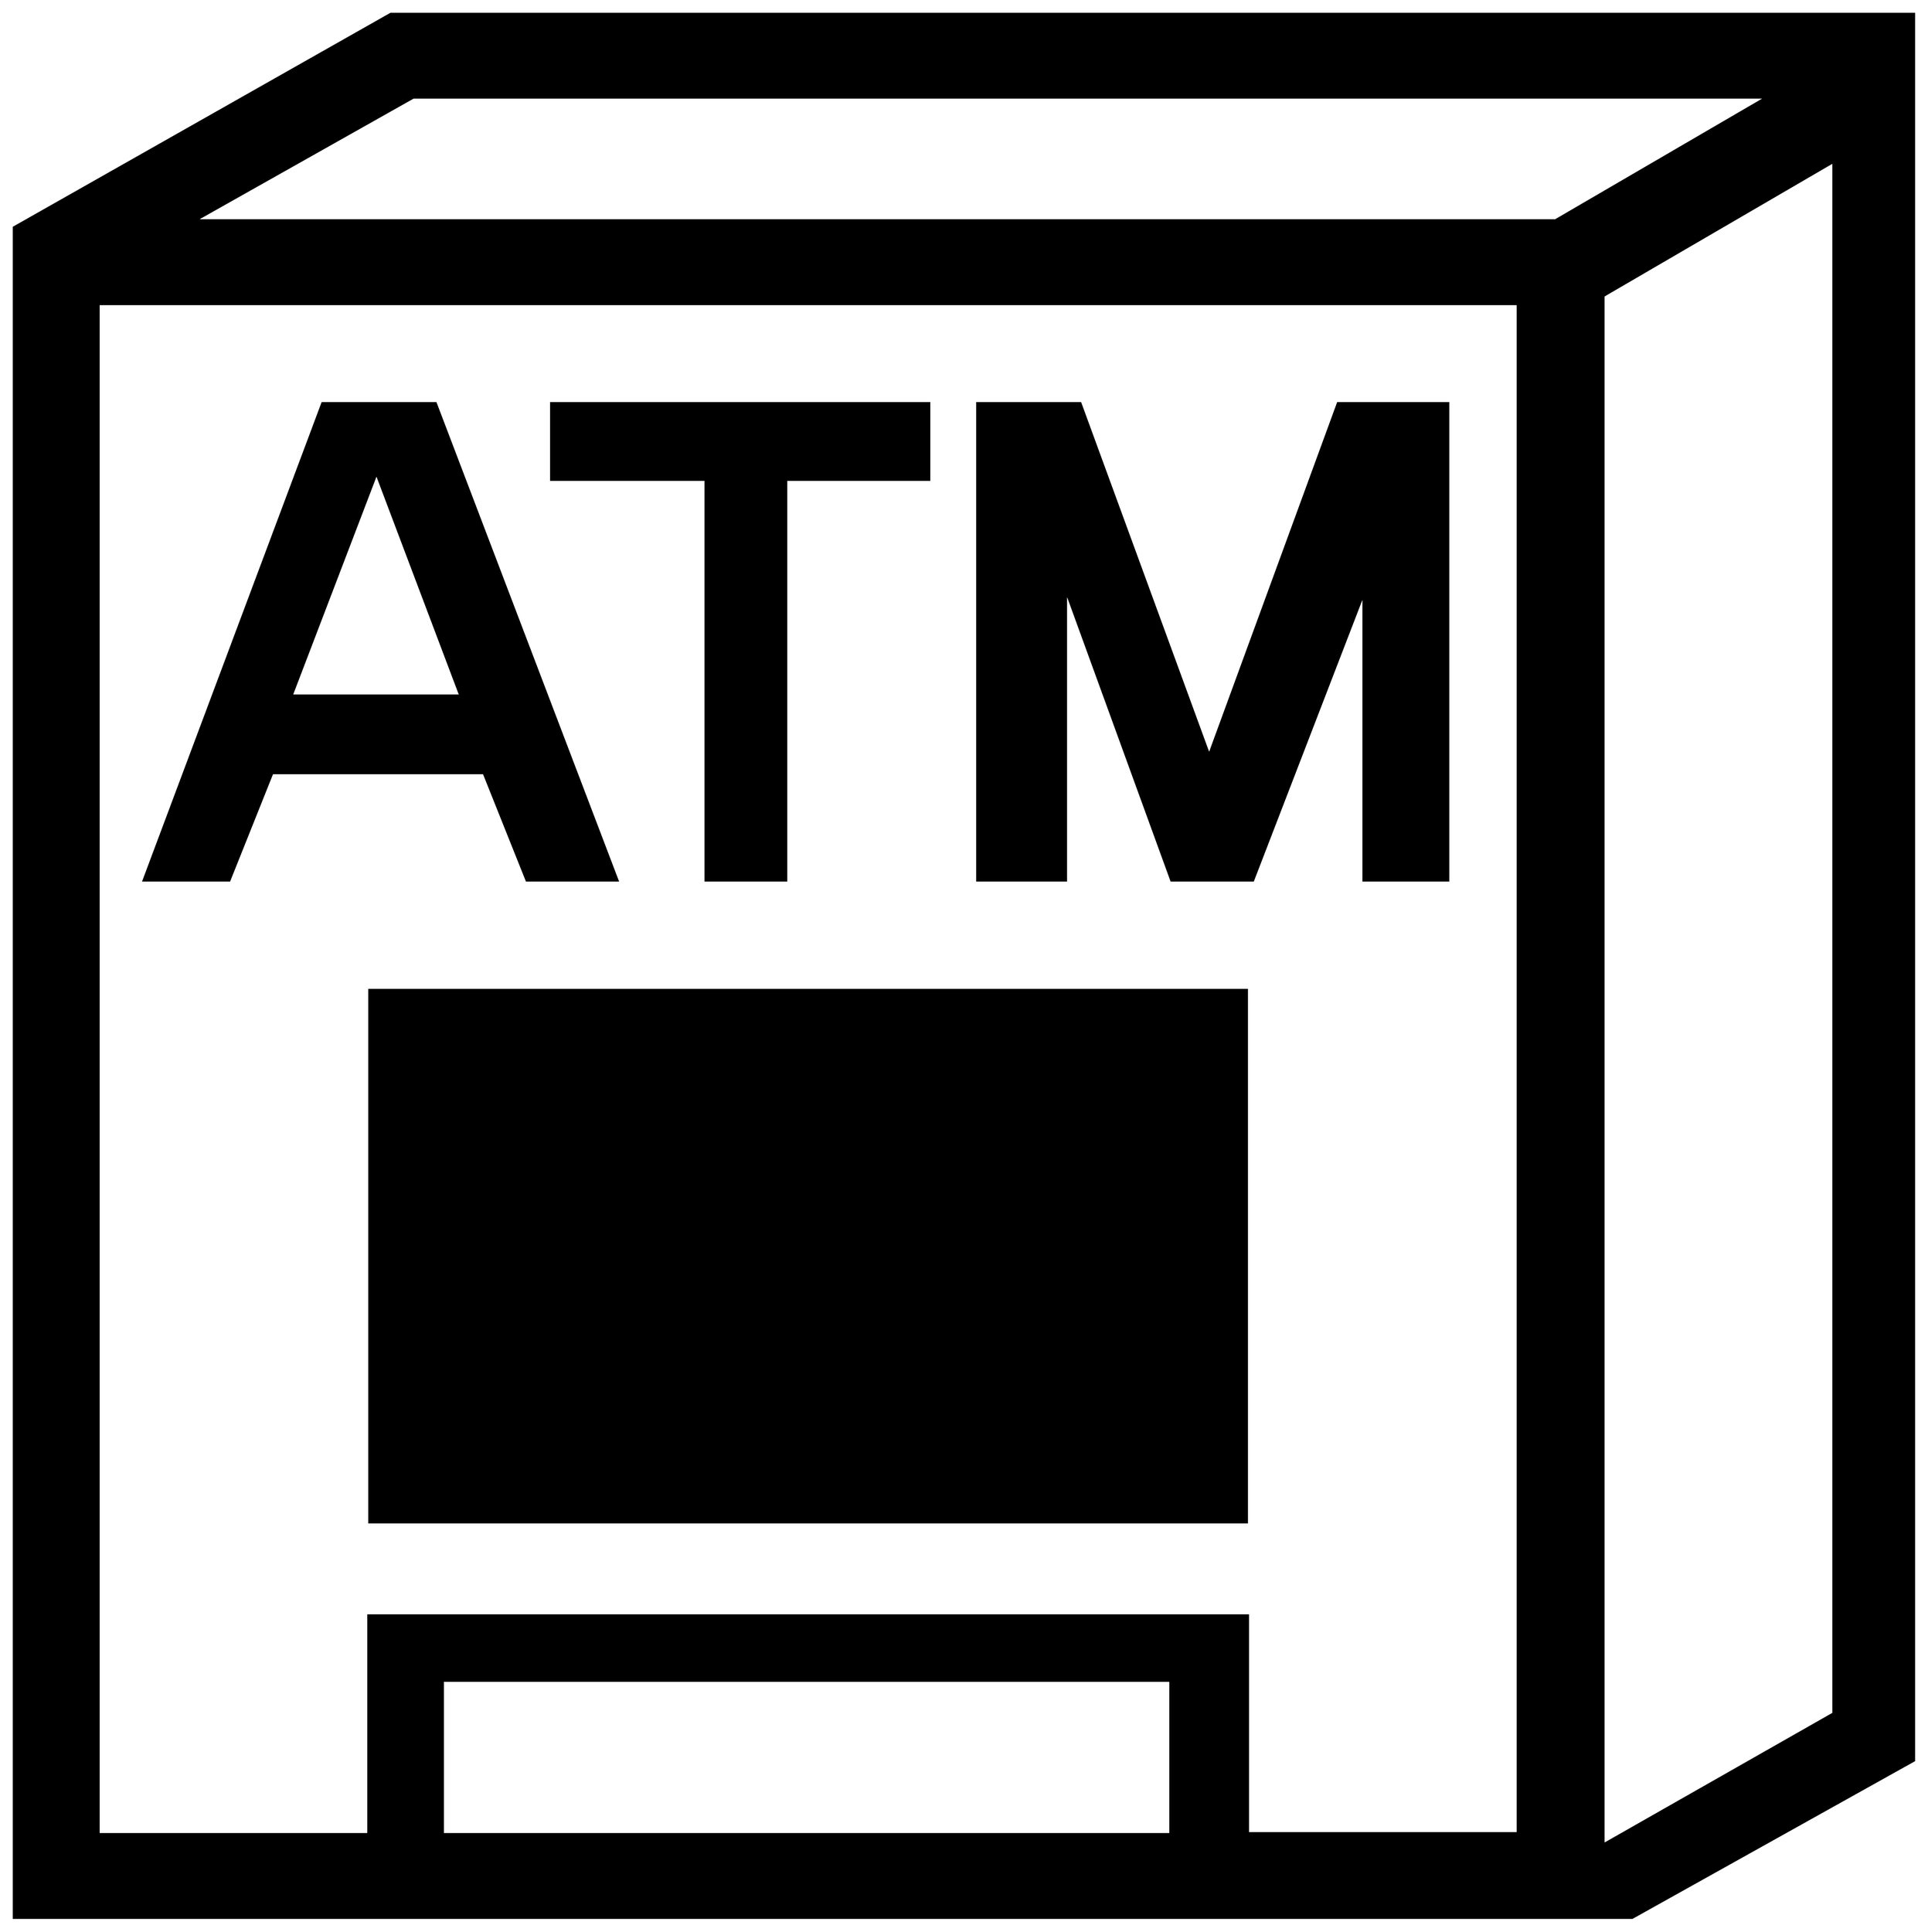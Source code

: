 


\begin{tikzpicture}[y=0.80pt, x=0.80pt, yscale=-1.0, xscale=1.0, inner sep=0pt, outer sep=0pt]
\begin{scope}[shift={(100.0,1704.0)},nonzero rule]
  \path[draw=.,fill=.,line width=1.600pt] (1942.0,197.0) --
    (1666.0,351.0) -- (82.0,351.0) -- (82.0,-1303.0) --
    (451.0,-1512.0) -- (1942.0,-1512.0) -- (1942.0,197.0) --
    cycle(1797.0,-1430.0) -- (473.0,-1430.0) -- (260.0,-1310.0)
    -- (1591.0,-1310.0) -- (1797.0,-1430.0) --
    cycle(1863.0,151.0) -- (1863.0,-1367.0) -- (1638.0,-1236.0)
    -- (1638.0,279.0) -- (1863.0,151.0) -- cycle(1554.0,268.0)
    -- (1554.0,-1228.0) -- (165.0,-1228.0) -- (165.0,269.0) --
    (429.0,269.0) -- (429.0,55.0) -- (1290.0,55.0) --
    (1290.0,268.0) -- (1554.0,268.0) -- cycle(1214.0,269.0) --
    (1214.0,119.0) -- (502.0,119.0) -- (502.0,269.0) --
    (1214.0,269.0) -- cycle(1486.0,-664.0) -- (1403.0,-664.0) --
    (1403.0,-944.0) -- (1295.0,-664.0) -- (1215.0,-664.0) --
    (1112.0,-947.0) -- (1112.0,-664.0) -- (1025.0,-664.0) --
    (1025.0,-1131.0) -- (1126.0,-1131.0) -- (1252.0,-787.0) --
    (1378.0,-1131.0) -- (1486.0,-1131.0) -- (1486.0,-664.0) --
    cycle(978.0,-1056.0) -- (838.0,-1056.0) -- (838.0,-664.0) --
    (759.0,-664.0) -- (759.0,-1056.0) -- (608.0,-1056.0) --
    (608.0,-1131.0) -- (978.0,-1131.0) -- (978.0,-1056.0) --
    cycle(673.0,-664.0) -- (584.0,-664.0) -- (542.0,-769.0) --
    (335.0,-769.0) -- (293.0,-664.0) -- (209.0,-664.0) --
    (384.0,-1131.0) -- (495.0,-1131.0) -- (673.0,-664.0) --
    cycle(1289.0,-36.0) -- (430.0,-36.0) -- (430.0,-557.0) --
    (1289.0,-557.0) -- (1289.0,-36.0) -- cycle(519.0,-845.0) --
    (437.0,-1062.0) -- (354.0,-845.0) -- (519.0,-845.0) --
    cycle;
\end{scope}

\end{tikzpicture}

